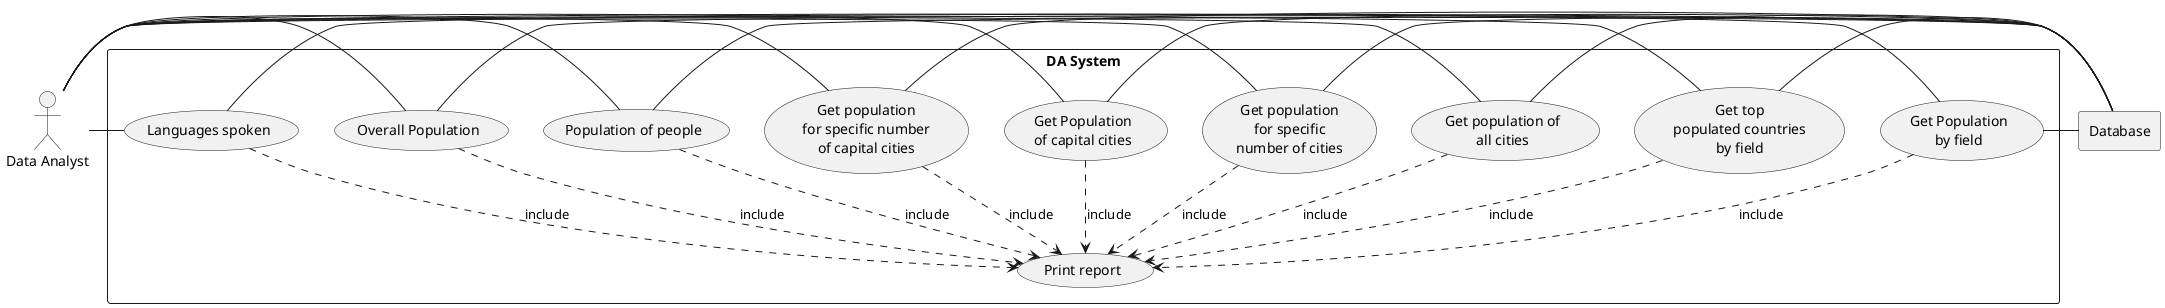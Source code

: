 @startuml

actor DA as "Data Analyst"



rectangle Database

rectangle "DA System" {
 usecase UC1 as "Get Population
 by field"
 usecase UC2 as "Get top
 populated countries
  by field"
 usecase UC3 as "Get population of
 all cities"
 usecase UC4 as "Get population
 for specific
 number of cities"
 usecase UC5 as "Get Population
 of capital cities"
 usecase UC6 as "Get population
 for specific number
 of capital cities"
 usecase UC7 as "Population of people"
 usecase UC8 as "Overall Population"
 usecase UC9 as "Languages spoken"

    usecase UCa AS "Print report"


   DA - UC1
   DA - UC2
   DA - UC3
   DA - UC4
   DA - UC5
   DA - UC6
   DA - UC7
   DA - UC8
   DA - UC9


   UC1 ..> UCa : include
   UC2 ..> UCa : include
   UC3 ..> UCa : include
   UC4 ..> UCa : include
   UC5 ..> UCa : include
   UC6 ..> UCa : include
   UC7 ..> UCa : include
   UC8 ..> UCa : include
   UC9 ..> UCa : include

   UC1 - Database
   UC2 - Database
   UC3 - Database
   UC4 - Database
   UC5 - Database
   UC6 - Database
   UC7 - Database
   UC8 - Database
   UC9 - Database

}

@enduml